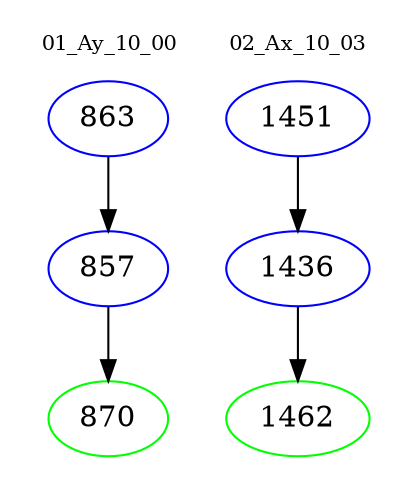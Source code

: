 digraph{
subgraph cluster_0 {
color = white
label = "01_Ay_10_00";
fontsize=10;
T0_863 [label="863", color="blue"]
T0_863 -> T0_857 [color="black"]
T0_857 [label="857", color="blue"]
T0_857 -> T0_870 [color="black"]
T0_870 [label="870", color="green"]
}
subgraph cluster_1 {
color = white
label = "02_Ax_10_03";
fontsize=10;
T1_1451 [label="1451", color="blue"]
T1_1451 -> T1_1436 [color="black"]
T1_1436 [label="1436", color="blue"]
T1_1436 -> T1_1462 [color="black"]
T1_1462 [label="1462", color="green"]
}
}
